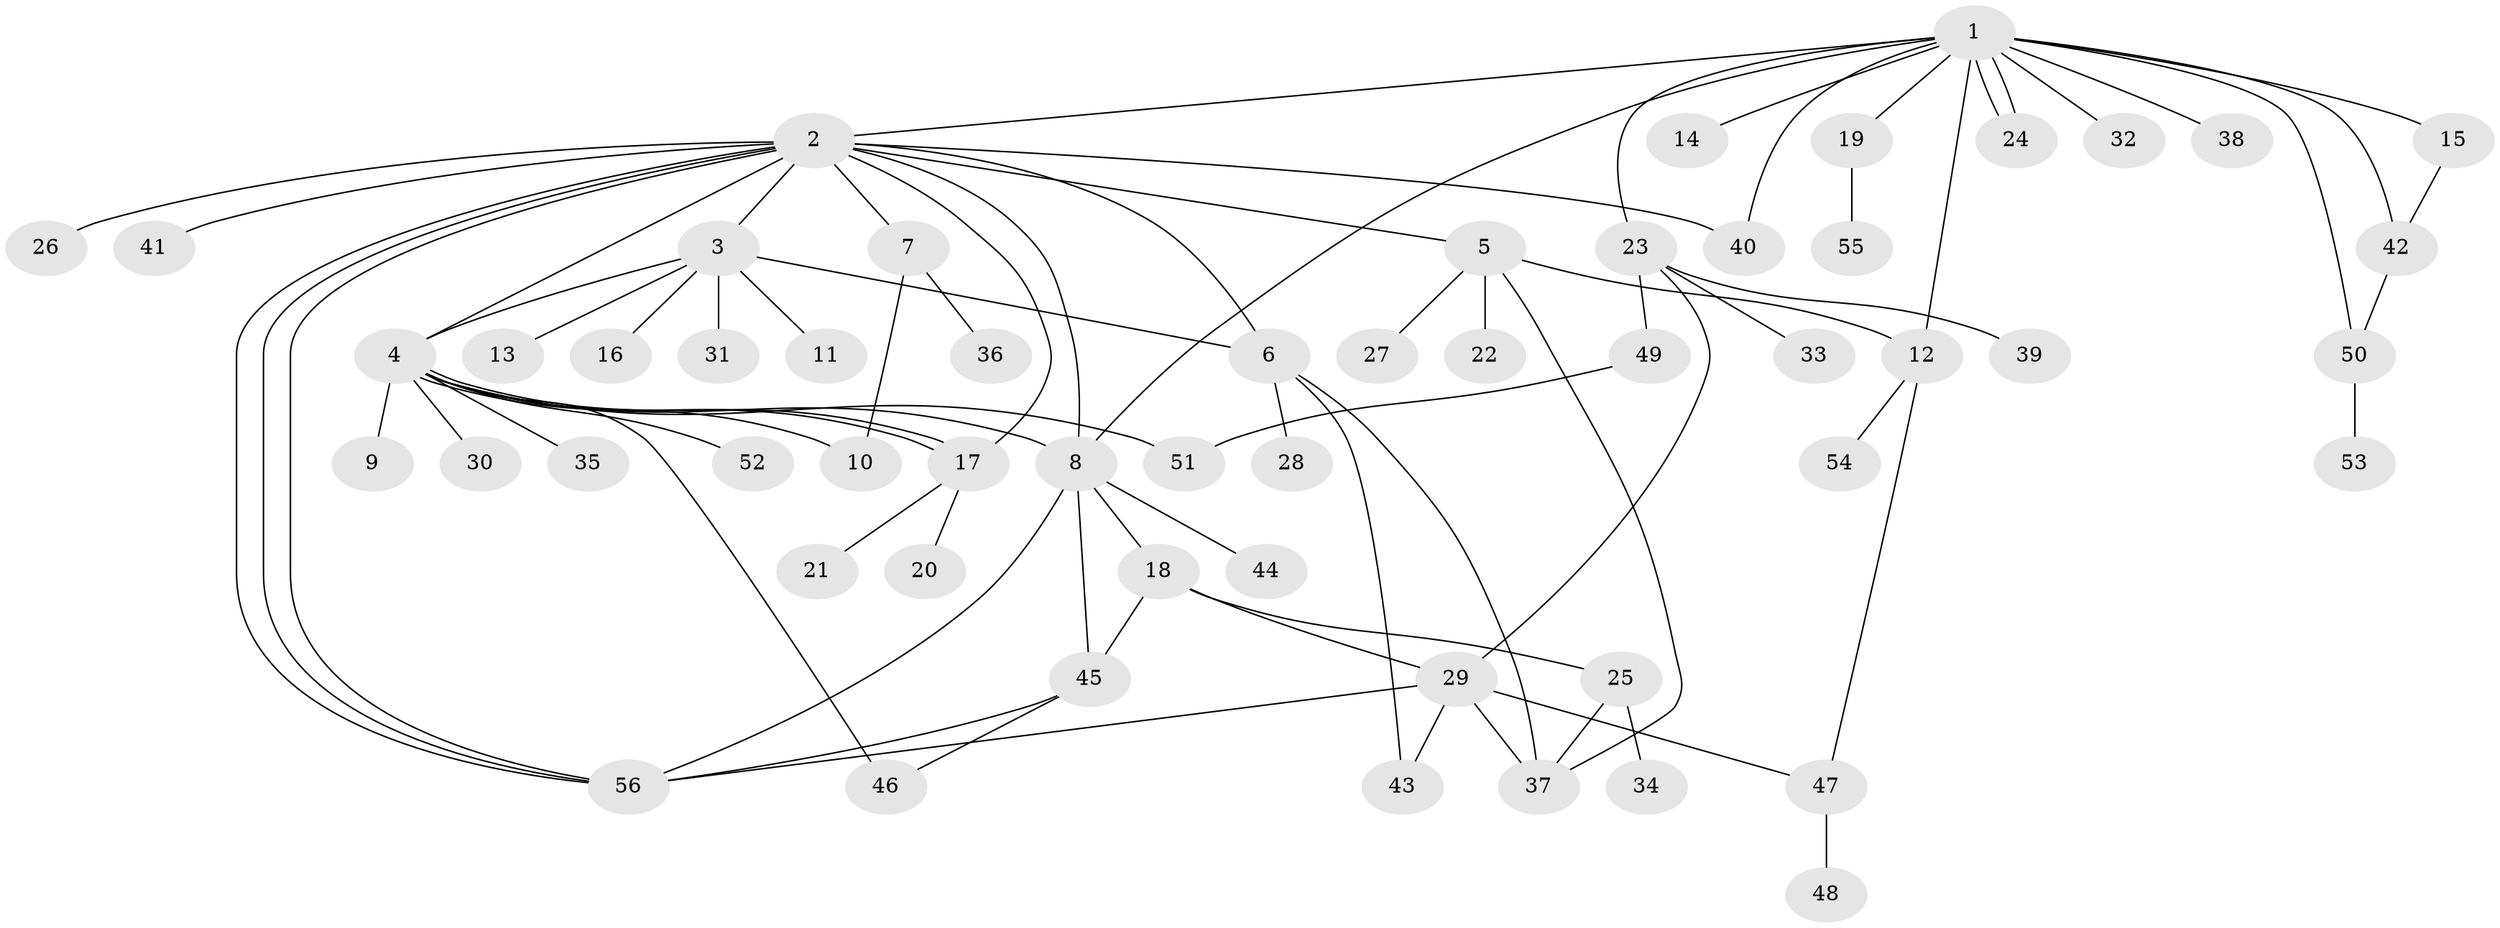 // Generated by graph-tools (version 1.1) at 2025/11/02/27/25 16:11:09]
// undirected, 56 vertices, 81 edges
graph export_dot {
graph [start="1"]
  node [color=gray90,style=filled];
  1;
  2;
  3;
  4;
  5;
  6;
  7;
  8;
  9;
  10;
  11;
  12;
  13;
  14;
  15;
  16;
  17;
  18;
  19;
  20;
  21;
  22;
  23;
  24;
  25;
  26;
  27;
  28;
  29;
  30;
  31;
  32;
  33;
  34;
  35;
  36;
  37;
  38;
  39;
  40;
  41;
  42;
  43;
  44;
  45;
  46;
  47;
  48;
  49;
  50;
  51;
  52;
  53;
  54;
  55;
  56;
  1 -- 2;
  1 -- 8;
  1 -- 12;
  1 -- 14;
  1 -- 15;
  1 -- 19;
  1 -- 23;
  1 -- 24;
  1 -- 24;
  1 -- 32;
  1 -- 38;
  1 -- 40;
  1 -- 42;
  1 -- 50;
  2 -- 3;
  2 -- 4;
  2 -- 5;
  2 -- 6;
  2 -- 7;
  2 -- 8;
  2 -- 17;
  2 -- 26;
  2 -- 40;
  2 -- 41;
  2 -- 56;
  2 -- 56;
  2 -- 56;
  3 -- 4;
  3 -- 6;
  3 -- 11;
  3 -- 13;
  3 -- 16;
  3 -- 31;
  4 -- 8;
  4 -- 9;
  4 -- 10;
  4 -- 17;
  4 -- 17;
  4 -- 30;
  4 -- 35;
  4 -- 46;
  4 -- 51;
  4 -- 52;
  5 -- 12;
  5 -- 22;
  5 -- 27;
  5 -- 37;
  6 -- 28;
  6 -- 37;
  6 -- 43;
  7 -- 10;
  7 -- 36;
  8 -- 18;
  8 -- 44;
  8 -- 45;
  8 -- 56;
  12 -- 47;
  12 -- 54;
  15 -- 42;
  17 -- 20;
  17 -- 21;
  18 -- 25;
  18 -- 29;
  18 -- 45;
  19 -- 55;
  23 -- 29;
  23 -- 33;
  23 -- 39;
  23 -- 49;
  25 -- 34;
  25 -- 37;
  29 -- 37;
  29 -- 43;
  29 -- 47;
  29 -- 56;
  42 -- 50;
  45 -- 46;
  45 -- 56;
  47 -- 48;
  49 -- 51;
  50 -- 53;
}
